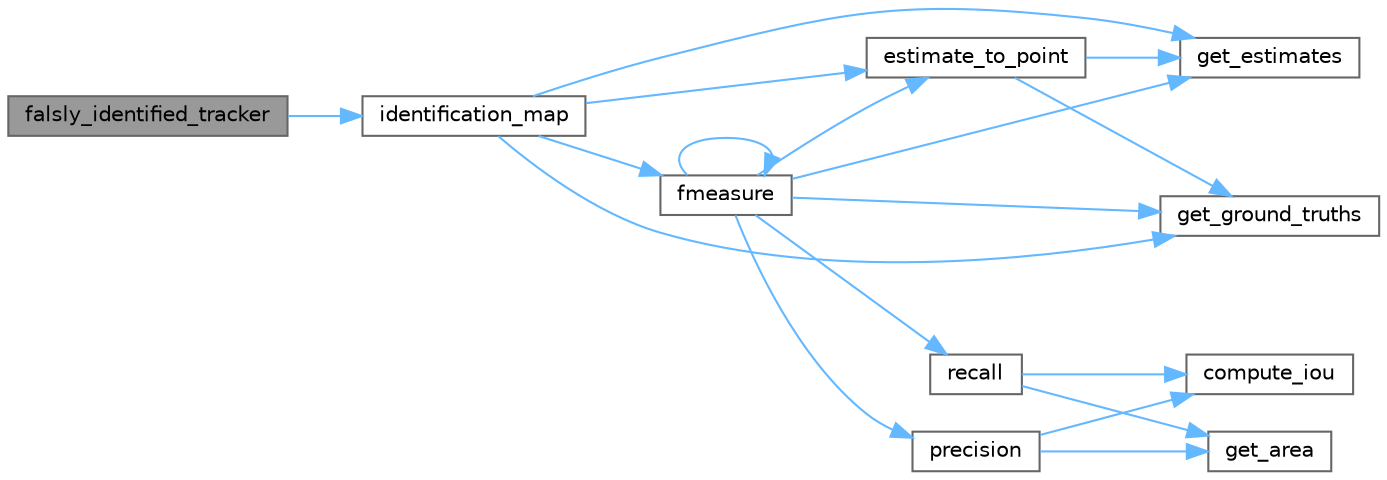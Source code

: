 digraph "falsly_identified_tracker"
{
 // LATEX_PDF_SIZE
  bgcolor="transparent";
  edge [fontname=Helvetica,fontsize=10,labelfontname=Helvetica,labelfontsize=10];
  node [fontname=Helvetica,fontsize=10,shape=box,height=0.2,width=0.4];
  rankdir="LR";
  Node1 [id="Node000001",label="falsly_identified_tracker",height=0.2,width=0.4,color="gray40", fillcolor="grey60", style="filled", fontcolor="black",tooltip=" "];
  Node1 -> Node2 [id="edge1_Node000001_Node000002",color="steelblue1",style="solid",tooltip=" "];
  Node2 [id="Node000002",label="identification_map",height=0.2,width=0.4,color="grey40", fillcolor="white", style="filled",URL="$a00154.html#aaaad9fe0f151923410425485f2f4c4ed",tooltip=" "];
  Node2 -> Node3 [id="edge2_Node000002_Node000003",color="steelblue1",style="solid",tooltip=" "];
  Node3 [id="Node000003",label="estimate_to_point",height=0.2,width=0.4,color="grey40", fillcolor="white", style="filled",URL="$a00154.html#a46be521dd2fd28c23d9ba49f160b3e7f",tooltip=" "];
  Node3 -> Node4 [id="edge3_Node000003_Node000004",color="steelblue1",style="solid",tooltip=" "];
  Node4 [id="Node000004",label="get_estimates",height=0.2,width=0.4,color="grey40", fillcolor="white", style="filled",URL="$a00154.html#a8f5619c019f49f35f2c470e7c40af013",tooltip=" "];
  Node3 -> Node5 [id="edge4_Node000003_Node000005",color="steelblue1",style="solid",tooltip=" "];
  Node5 [id="Node000005",label="get_ground_truths",height=0.2,width=0.4,color="grey40", fillcolor="white", style="filled",URL="$a00154.html#aa0d2040d32ada937d1c5290044985240",tooltip=" "];
  Node2 -> Node6 [id="edge5_Node000002_Node000006",color="steelblue1",style="solid",tooltip=" "];
  Node6 [id="Node000006",label="fmeasure",height=0.2,width=0.4,color="grey40", fillcolor="white", style="filled",URL="$a00154.html#a1990a7819cacf1d4c1d72db40e19d7a9",tooltip=" "];
  Node6 -> Node3 [id="edge6_Node000006_Node000003",color="steelblue1",style="solid",tooltip=" "];
  Node6 -> Node6 [id="edge7_Node000006_Node000006",color="steelblue1",style="solid",tooltip=" "];
  Node6 -> Node4 [id="edge8_Node000006_Node000004",color="steelblue1",style="solid",tooltip=" "];
  Node6 -> Node5 [id="edge9_Node000006_Node000005",color="steelblue1",style="solid",tooltip=" "];
  Node6 -> Node7 [id="edge10_Node000006_Node000007",color="steelblue1",style="solid",tooltip=" "];
  Node7 [id="Node000007",label="precision",height=0.2,width=0.4,color="grey40", fillcolor="white", style="filled",URL="$a00154.html#aae33341ee61c7a874af86b59d4f81d84",tooltip=" "];
  Node7 -> Node8 [id="edge11_Node000007_Node000008",color="steelblue1",style="solid",tooltip=" "];
  Node8 [id="Node000008",label="compute_iou",height=0.2,width=0.4,color="grey40", fillcolor="white", style="filled",URL="$a00154.html#a2c362f5906289f957819905482b51948",tooltip="Calculates IoU of the given box with the array of the given boxes."];
  Node7 -> Node9 [id="edge12_Node000007_Node000009",color="steelblue1",style="solid",tooltip=" "];
  Node9 [id="Node000009",label="get_area",height=0.2,width=0.4,color="grey40", fillcolor="white", style="filled",URL="$a00154.html#ad5cec8c10881d8efa8a4da5e7fccf5fe",tooltip=" "];
  Node6 -> Node10 [id="edge13_Node000006_Node000010",color="steelblue1",style="solid",tooltip=" "];
  Node10 [id="Node000010",label="recall",height=0.2,width=0.4,color="grey40", fillcolor="white", style="filled",URL="$a00154.html#a6fffa1ba921b56906be56b8ef88fead5",tooltip=" "];
  Node10 -> Node8 [id="edge14_Node000010_Node000008",color="steelblue1",style="solid",tooltip=" "];
  Node10 -> Node9 [id="edge15_Node000010_Node000009",color="steelblue1",style="solid",tooltip=" "];
  Node2 -> Node4 [id="edge16_Node000002_Node000004",color="steelblue1",style="solid",tooltip=" "];
  Node2 -> Node5 [id="edge17_Node000002_Node000005",color="steelblue1",style="solid",tooltip=" "];
}
